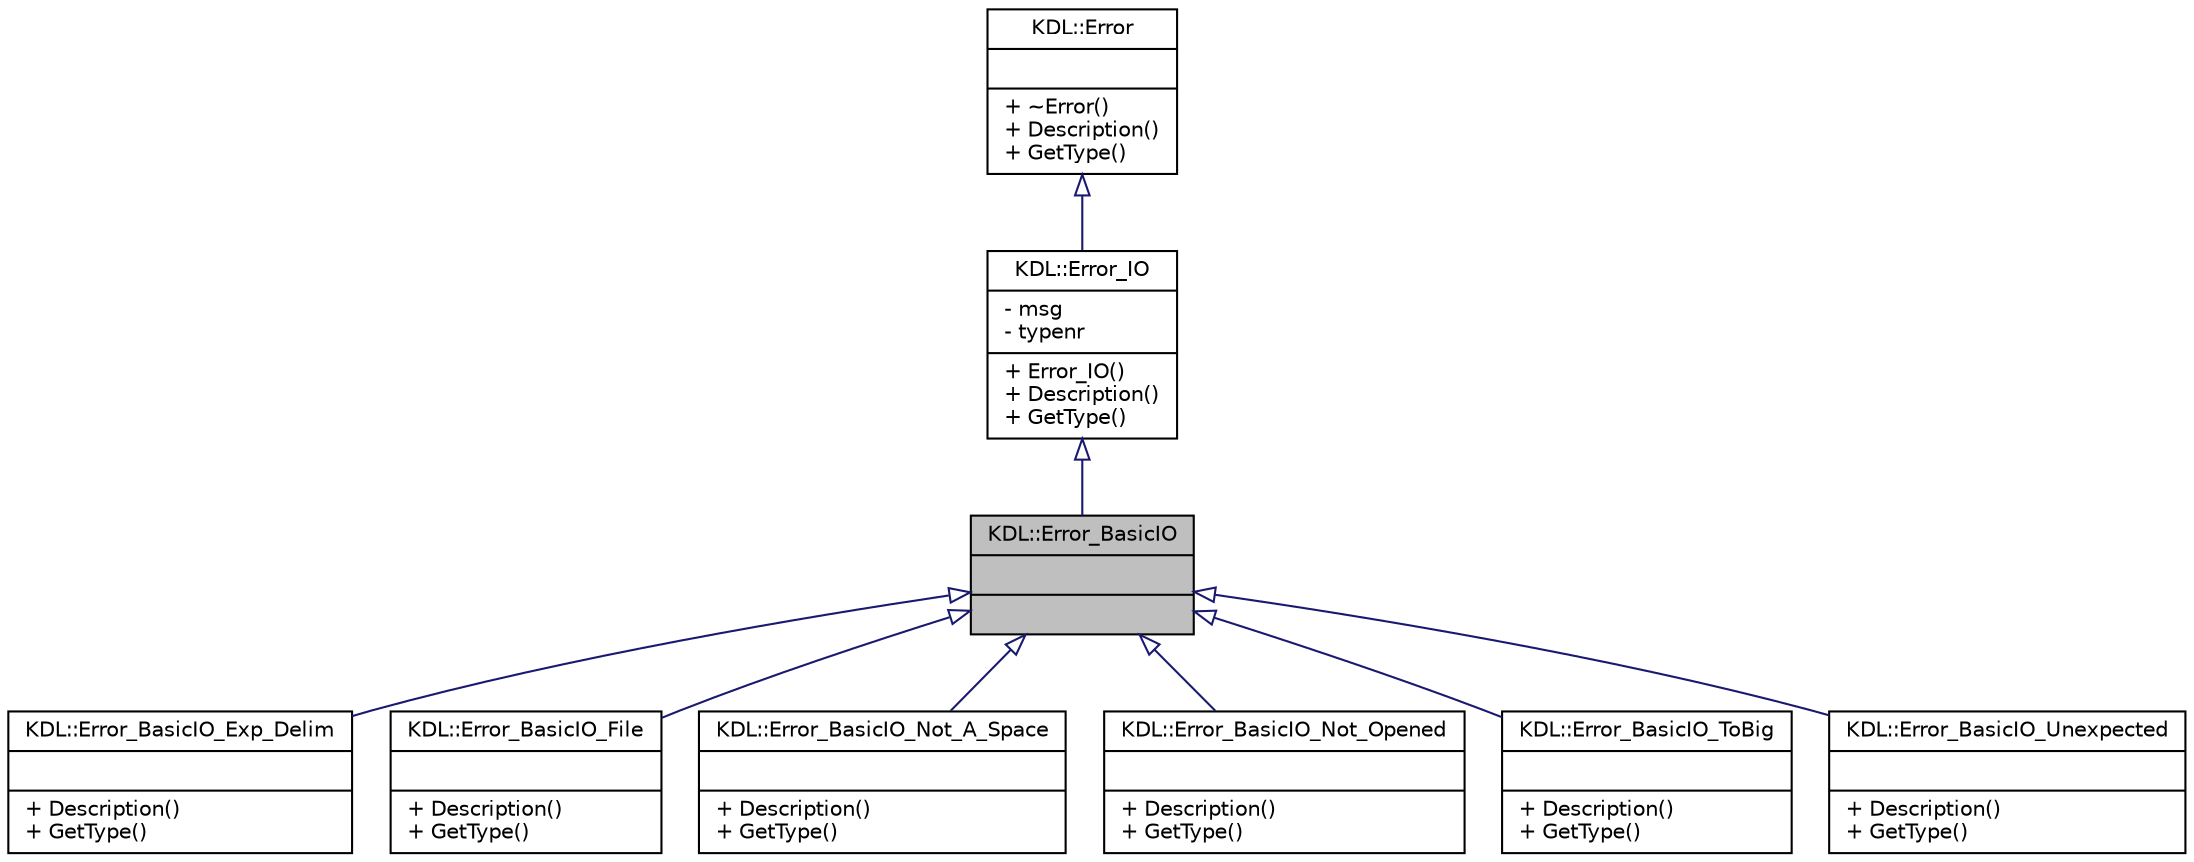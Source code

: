digraph G
{
  edge [fontname="Helvetica",fontsize="10",labelfontname="Helvetica",labelfontsize="10"];
  node [fontname="Helvetica",fontsize="10",shape=record];
  Node1 [label="{KDL::Error_BasicIO\n||}",height=0.2,width=0.4,color="black", fillcolor="grey75", style="filled" fontcolor="black"];
  Node2 -> Node1 [dir=back,color="midnightblue",fontsize="10",style="solid",arrowtail="empty",fontname="Helvetica"];
  Node2 [label="{KDL::Error_IO\n|- msg\l- typenr\l|+ Error_IO()\l+ Description()\l+ GetType()\l}",height=0.2,width=0.4,color="black", fillcolor="white", style="filled",URL="$d3/da8/classKDL_1_1Error__IO.html"];
  Node3 -> Node2 [dir=back,color="midnightblue",fontsize="10",style="solid",arrowtail="empty",fontname="Helvetica"];
  Node3 [label="{KDL::Error\n||+ ~Error()\l+ Description()\l+ GetType()\l}",height=0.2,width=0.4,color="black", fillcolor="white", style="filled",URL="$de/d0c/classKDL_1_1Error.html"];
  Node1 -> Node4 [dir=back,color="midnightblue",fontsize="10",style="solid",arrowtail="empty",fontname="Helvetica"];
  Node4 [label="{KDL::Error_BasicIO_Exp_Delim\n||+ Description()\l+ GetType()\l}",height=0.2,width=0.4,color="black", fillcolor="white", style="filled",URL="$d9/d48/classKDL_1_1Error__BasicIO__Exp__Delim.html"];
  Node1 -> Node5 [dir=back,color="midnightblue",fontsize="10",style="solid",arrowtail="empty",fontname="Helvetica"];
  Node5 [label="{KDL::Error_BasicIO_File\n||+ Description()\l+ GetType()\l}",height=0.2,width=0.4,color="black", fillcolor="white", style="filled",URL="$d7/d02/classKDL_1_1Error__BasicIO__File.html"];
  Node1 -> Node6 [dir=back,color="midnightblue",fontsize="10",style="solid",arrowtail="empty",fontname="Helvetica"];
  Node6 [label="{KDL::Error_BasicIO_Not_A_Space\n||+ Description()\l+ GetType()\l}",height=0.2,width=0.4,color="black", fillcolor="white", style="filled",URL="$d8/d5d/classKDL_1_1Error__BasicIO__Not__A__Space.html"];
  Node1 -> Node7 [dir=back,color="midnightblue",fontsize="10",style="solid",arrowtail="empty",fontname="Helvetica"];
  Node7 [label="{KDL::Error_BasicIO_Not_Opened\n||+ Description()\l+ GetType()\l}",height=0.2,width=0.4,color="black", fillcolor="white", style="filled",URL="$df/d20/classKDL_1_1Error__BasicIO__Not__Opened.html"];
  Node1 -> Node8 [dir=back,color="midnightblue",fontsize="10",style="solid",arrowtail="empty",fontname="Helvetica"];
  Node8 [label="{KDL::Error_BasicIO_ToBig\n||+ Description()\l+ GetType()\l}",height=0.2,width=0.4,color="black", fillcolor="white", style="filled",URL="$dc/d89/classKDL_1_1Error__BasicIO__ToBig.html"];
  Node1 -> Node9 [dir=back,color="midnightblue",fontsize="10",style="solid",arrowtail="empty",fontname="Helvetica"];
  Node9 [label="{KDL::Error_BasicIO_Unexpected\n||+ Description()\l+ GetType()\l}",height=0.2,width=0.4,color="black", fillcolor="white", style="filled",URL="$d9/dbb/classKDL_1_1Error__BasicIO__Unexpected.html"];
}
